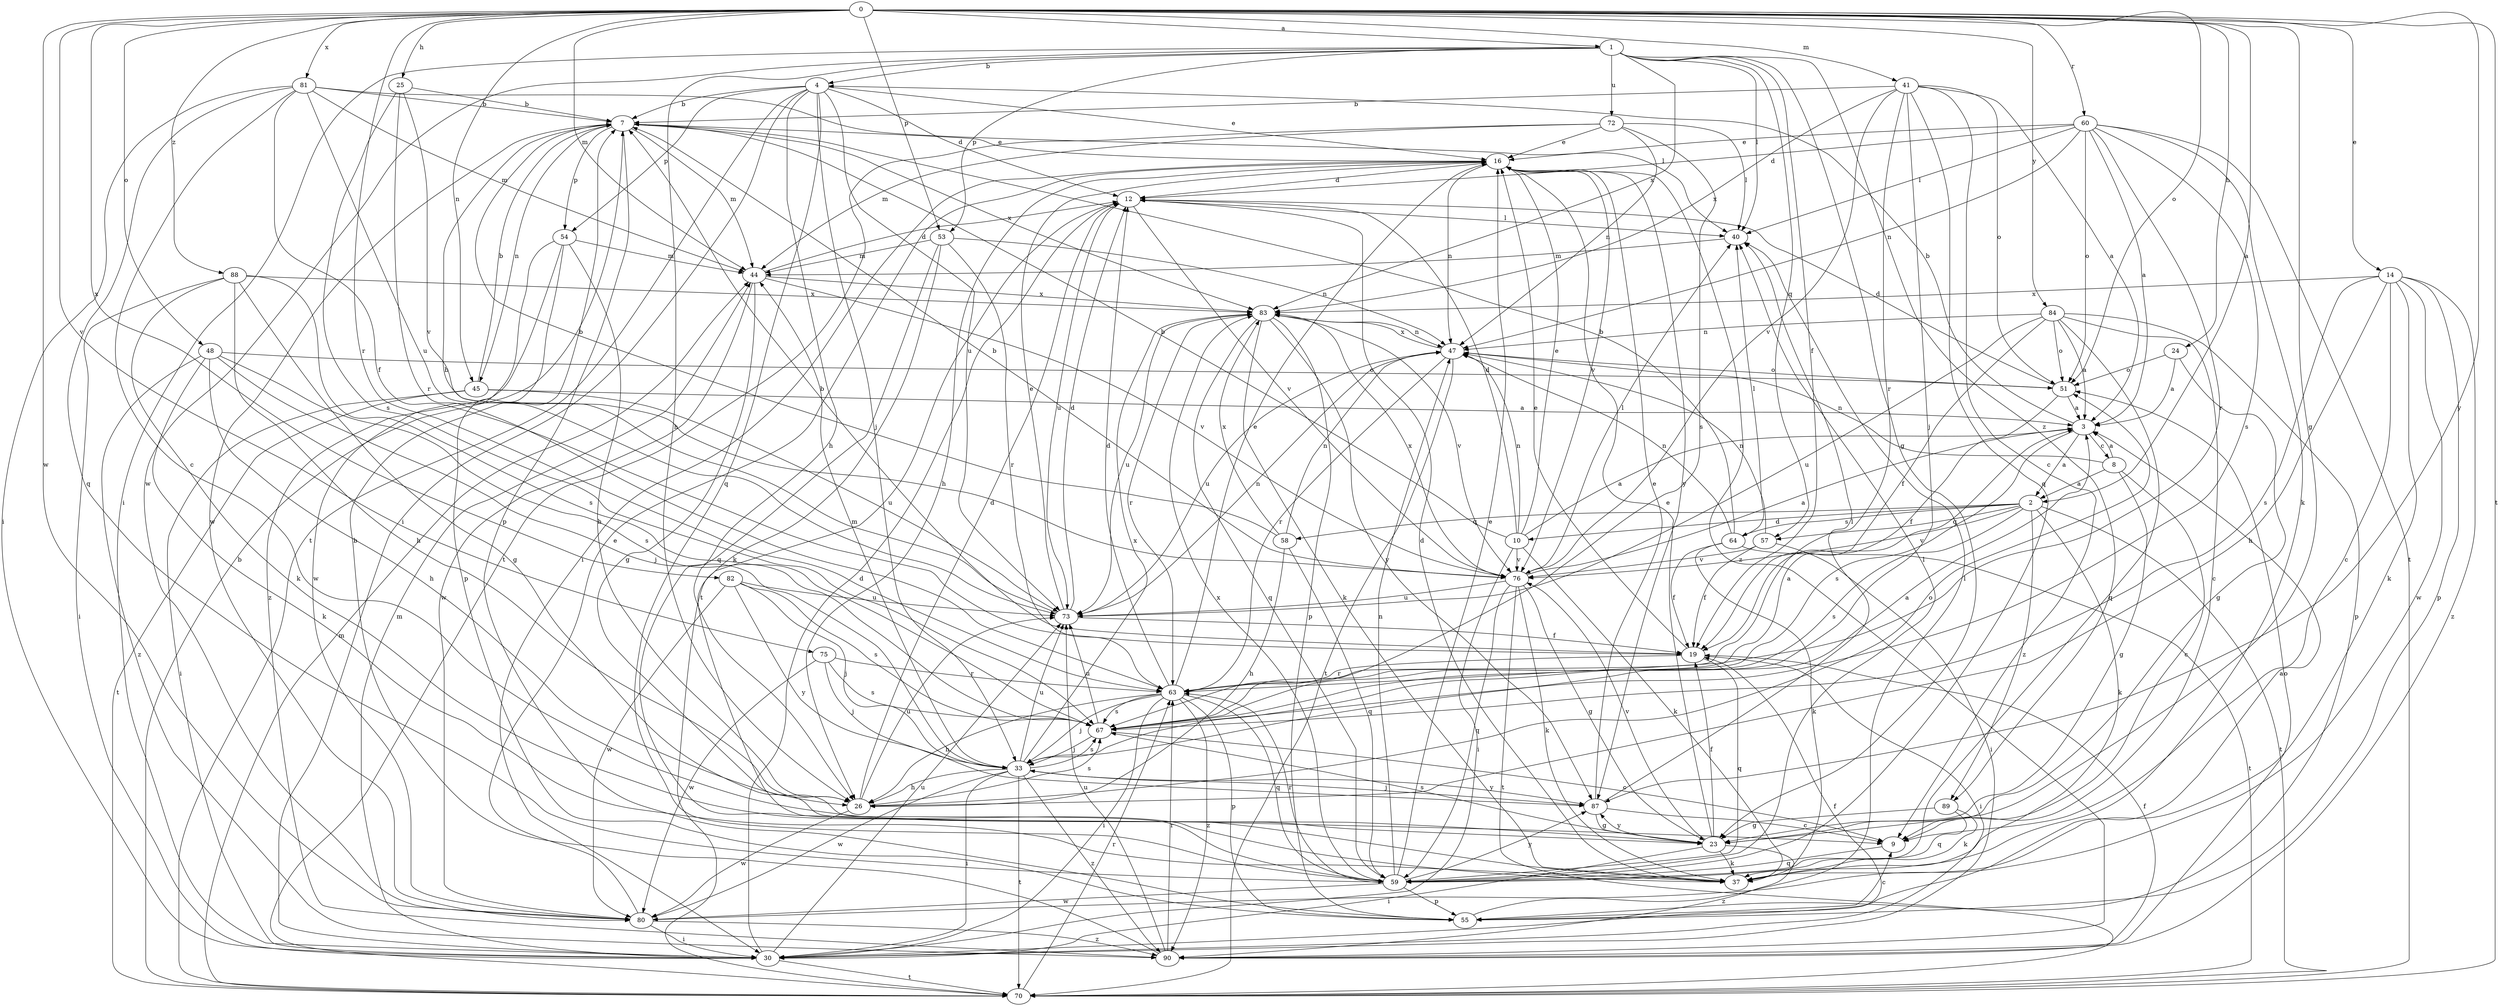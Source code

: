 strict digraph  {
0;
1;
2;
3;
4;
7;
8;
9;
10;
12;
14;
16;
19;
23;
24;
25;
26;
30;
33;
37;
40;
41;
44;
45;
47;
48;
51;
53;
54;
55;
57;
58;
59;
60;
63;
64;
67;
70;
72;
73;
75;
76;
80;
81;
82;
83;
84;
87;
88;
89;
90;
0 -> 1  [label=a];
0 -> 2  [label=a];
0 -> 14  [label=e];
0 -> 23  [label=g];
0 -> 24  [label=h];
0 -> 25  [label=h];
0 -> 41  [label=m];
0 -> 44  [label=m];
0 -> 45  [label=n];
0 -> 48  [label=o];
0 -> 51  [label=o];
0 -> 53  [label=p];
0 -> 60  [label=r];
0 -> 63  [label=r];
0 -> 70  [label=t];
0 -> 75  [label=v];
0 -> 80  [label=w];
0 -> 81  [label=x];
0 -> 82  [label=x];
0 -> 84  [label=y];
0 -> 87  [label=y];
0 -> 88  [label=z];
1 -> 4  [label=b];
1 -> 19  [label=f];
1 -> 23  [label=g];
1 -> 26  [label=h];
1 -> 30  [label=i];
1 -> 40  [label=l];
1 -> 53  [label=p];
1 -> 57  [label=q];
1 -> 72  [label=u];
1 -> 80  [label=w];
1 -> 83  [label=x];
1 -> 89  [label=z];
2 -> 10  [label=d];
2 -> 37  [label=k];
2 -> 57  [label=q];
2 -> 58  [label=q];
2 -> 64  [label=s];
2 -> 67  [label=s];
2 -> 70  [label=t];
2 -> 76  [label=v];
2 -> 89  [label=z];
3 -> 2  [label=a];
3 -> 4  [label=b];
3 -> 8  [label=c];
3 -> 67  [label=s];
4 -> 7  [label=b];
4 -> 12  [label=d];
4 -> 16  [label=e];
4 -> 26  [label=h];
4 -> 30  [label=i];
4 -> 33  [label=j];
4 -> 54  [label=p];
4 -> 59  [label=q];
4 -> 70  [label=t];
4 -> 73  [label=u];
7 -> 16  [label=e];
7 -> 44  [label=m];
7 -> 45  [label=n];
7 -> 54  [label=p];
7 -> 55  [label=p];
7 -> 80  [label=w];
7 -> 83  [label=x];
8 -> 2  [label=a];
8 -> 3  [label=a];
8 -> 9  [label=c];
8 -> 23  [label=g];
8 -> 47  [label=n];
9 -> 59  [label=q];
10 -> 3  [label=a];
10 -> 7  [label=b];
10 -> 12  [label=d];
10 -> 16  [label=e];
10 -> 30  [label=i];
10 -> 37  [label=k];
10 -> 47  [label=n];
10 -> 76  [label=v];
12 -> 40  [label=l];
12 -> 70  [label=t];
12 -> 73  [label=u];
12 -> 76  [label=v];
14 -> 9  [label=c];
14 -> 26  [label=h];
14 -> 37  [label=k];
14 -> 55  [label=p];
14 -> 67  [label=s];
14 -> 80  [label=w];
14 -> 83  [label=x];
14 -> 90  [label=z];
16 -> 12  [label=d];
16 -> 26  [label=h];
16 -> 30  [label=i];
16 -> 47  [label=n];
16 -> 76  [label=v];
16 -> 87  [label=y];
16 -> 90  [label=z];
19 -> 7  [label=b];
19 -> 16  [label=e];
19 -> 30  [label=i];
19 -> 59  [label=q];
19 -> 63  [label=r];
23 -> 16  [label=e];
23 -> 19  [label=f];
23 -> 30  [label=i];
23 -> 37  [label=k];
23 -> 67  [label=s];
23 -> 76  [label=v];
23 -> 87  [label=y];
23 -> 90  [label=z];
24 -> 3  [label=a];
24 -> 23  [label=g];
24 -> 51  [label=o];
25 -> 7  [label=b];
25 -> 63  [label=r];
25 -> 67  [label=s];
25 -> 76  [label=v];
26 -> 12  [label=d];
26 -> 51  [label=o];
26 -> 67  [label=s];
26 -> 73  [label=u];
26 -> 80  [label=w];
30 -> 12  [label=d];
30 -> 19  [label=f];
30 -> 44  [label=m];
30 -> 70  [label=t];
30 -> 73  [label=u];
33 -> 3  [label=a];
33 -> 26  [label=h];
33 -> 30  [label=i];
33 -> 44  [label=m];
33 -> 67  [label=s];
33 -> 70  [label=t];
33 -> 73  [label=u];
33 -> 80  [label=w];
33 -> 83  [label=x];
33 -> 87  [label=y];
33 -> 90  [label=z];
37 -> 12  [label=d];
40 -> 44  [label=m];
41 -> 3  [label=a];
41 -> 7  [label=b];
41 -> 9  [label=c];
41 -> 33  [label=j];
41 -> 51  [label=o];
41 -> 59  [label=q];
41 -> 63  [label=r];
41 -> 76  [label=v];
41 -> 83  [label=x];
44 -> 12  [label=d];
44 -> 23  [label=g];
44 -> 76  [label=v];
44 -> 80  [label=w];
44 -> 83  [label=x];
45 -> 3  [label=a];
45 -> 7  [label=b];
45 -> 30  [label=i];
45 -> 70  [label=t];
45 -> 73  [label=u];
47 -> 51  [label=o];
47 -> 63  [label=r];
47 -> 70  [label=t];
47 -> 73  [label=u];
47 -> 83  [label=x];
48 -> 26  [label=h];
48 -> 33  [label=j];
48 -> 37  [label=k];
48 -> 51  [label=o];
48 -> 67  [label=s];
48 -> 90  [label=z];
51 -> 3  [label=a];
51 -> 12  [label=d];
51 -> 19  [label=f];
53 -> 37  [label=k];
53 -> 44  [label=m];
53 -> 47  [label=n];
53 -> 59  [label=q];
53 -> 63  [label=r];
54 -> 26  [label=h];
54 -> 44  [label=m];
54 -> 55  [label=p];
54 -> 80  [label=w];
54 -> 90  [label=z];
55 -> 3  [label=a];
55 -> 9  [label=c];
55 -> 40  [label=l];
57 -> 19  [label=f];
57 -> 30  [label=i];
57 -> 47  [label=n];
57 -> 76  [label=v];
58 -> 7  [label=b];
58 -> 26  [label=h];
58 -> 47  [label=n];
58 -> 59  [label=q];
58 -> 83  [label=x];
59 -> 16  [label=e];
59 -> 40  [label=l];
59 -> 47  [label=n];
59 -> 55  [label=p];
59 -> 63  [label=r];
59 -> 80  [label=w];
59 -> 83  [label=x];
59 -> 87  [label=y];
60 -> 3  [label=a];
60 -> 12  [label=d];
60 -> 16  [label=e];
60 -> 37  [label=k];
60 -> 40  [label=l];
60 -> 47  [label=n];
60 -> 51  [label=o];
60 -> 63  [label=r];
60 -> 67  [label=s];
60 -> 70  [label=t];
63 -> 12  [label=d];
63 -> 16  [label=e];
63 -> 26  [label=h];
63 -> 30  [label=i];
63 -> 33  [label=j];
63 -> 55  [label=p];
63 -> 59  [label=q];
63 -> 67  [label=s];
63 -> 90  [label=z];
64 -> 7  [label=b];
64 -> 19  [label=f];
64 -> 37  [label=k];
64 -> 40  [label=l];
64 -> 47  [label=n];
64 -> 70  [label=t];
67 -> 3  [label=a];
67 -> 9  [label=c];
67 -> 33  [label=j];
67 -> 73  [label=u];
70 -> 7  [label=b];
70 -> 44  [label=m];
70 -> 63  [label=r];
72 -> 16  [label=e];
72 -> 40  [label=l];
72 -> 44  [label=m];
72 -> 47  [label=n];
72 -> 67  [label=s];
72 -> 70  [label=t];
73 -> 7  [label=b];
73 -> 12  [label=d];
73 -> 16  [label=e];
73 -> 19  [label=f];
73 -> 47  [label=n];
75 -> 33  [label=j];
75 -> 63  [label=r];
75 -> 67  [label=s];
75 -> 80  [label=w];
76 -> 3  [label=a];
76 -> 7  [label=b];
76 -> 23  [label=g];
76 -> 37  [label=k];
76 -> 40  [label=l];
76 -> 59  [label=q];
76 -> 70  [label=t];
76 -> 73  [label=u];
76 -> 83  [label=x];
80 -> 16  [label=e];
80 -> 30  [label=i];
80 -> 90  [label=z];
81 -> 7  [label=b];
81 -> 9  [label=c];
81 -> 19  [label=f];
81 -> 30  [label=i];
81 -> 40  [label=l];
81 -> 44  [label=m];
81 -> 59  [label=q];
81 -> 73  [label=u];
82 -> 33  [label=j];
82 -> 67  [label=s];
82 -> 73  [label=u];
82 -> 80  [label=w];
82 -> 87  [label=y];
83 -> 37  [label=k];
83 -> 47  [label=n];
83 -> 55  [label=p];
83 -> 59  [label=q];
83 -> 63  [label=r];
83 -> 73  [label=u];
83 -> 76  [label=v];
83 -> 87  [label=y];
84 -> 3  [label=a];
84 -> 9  [label=c];
84 -> 19  [label=f];
84 -> 47  [label=n];
84 -> 51  [label=o];
84 -> 55  [label=p];
84 -> 59  [label=q];
84 -> 73  [label=u];
87 -> 9  [label=c];
87 -> 16  [label=e];
87 -> 23  [label=g];
87 -> 33  [label=j];
87 -> 40  [label=l];
88 -> 23  [label=g];
88 -> 26  [label=h];
88 -> 30  [label=i];
88 -> 37  [label=k];
88 -> 67  [label=s];
88 -> 83  [label=x];
89 -> 23  [label=g];
89 -> 37  [label=k];
89 -> 59  [label=q];
90 -> 7  [label=b];
90 -> 19  [label=f];
90 -> 51  [label=o];
90 -> 63  [label=r];
90 -> 73  [label=u];
}
